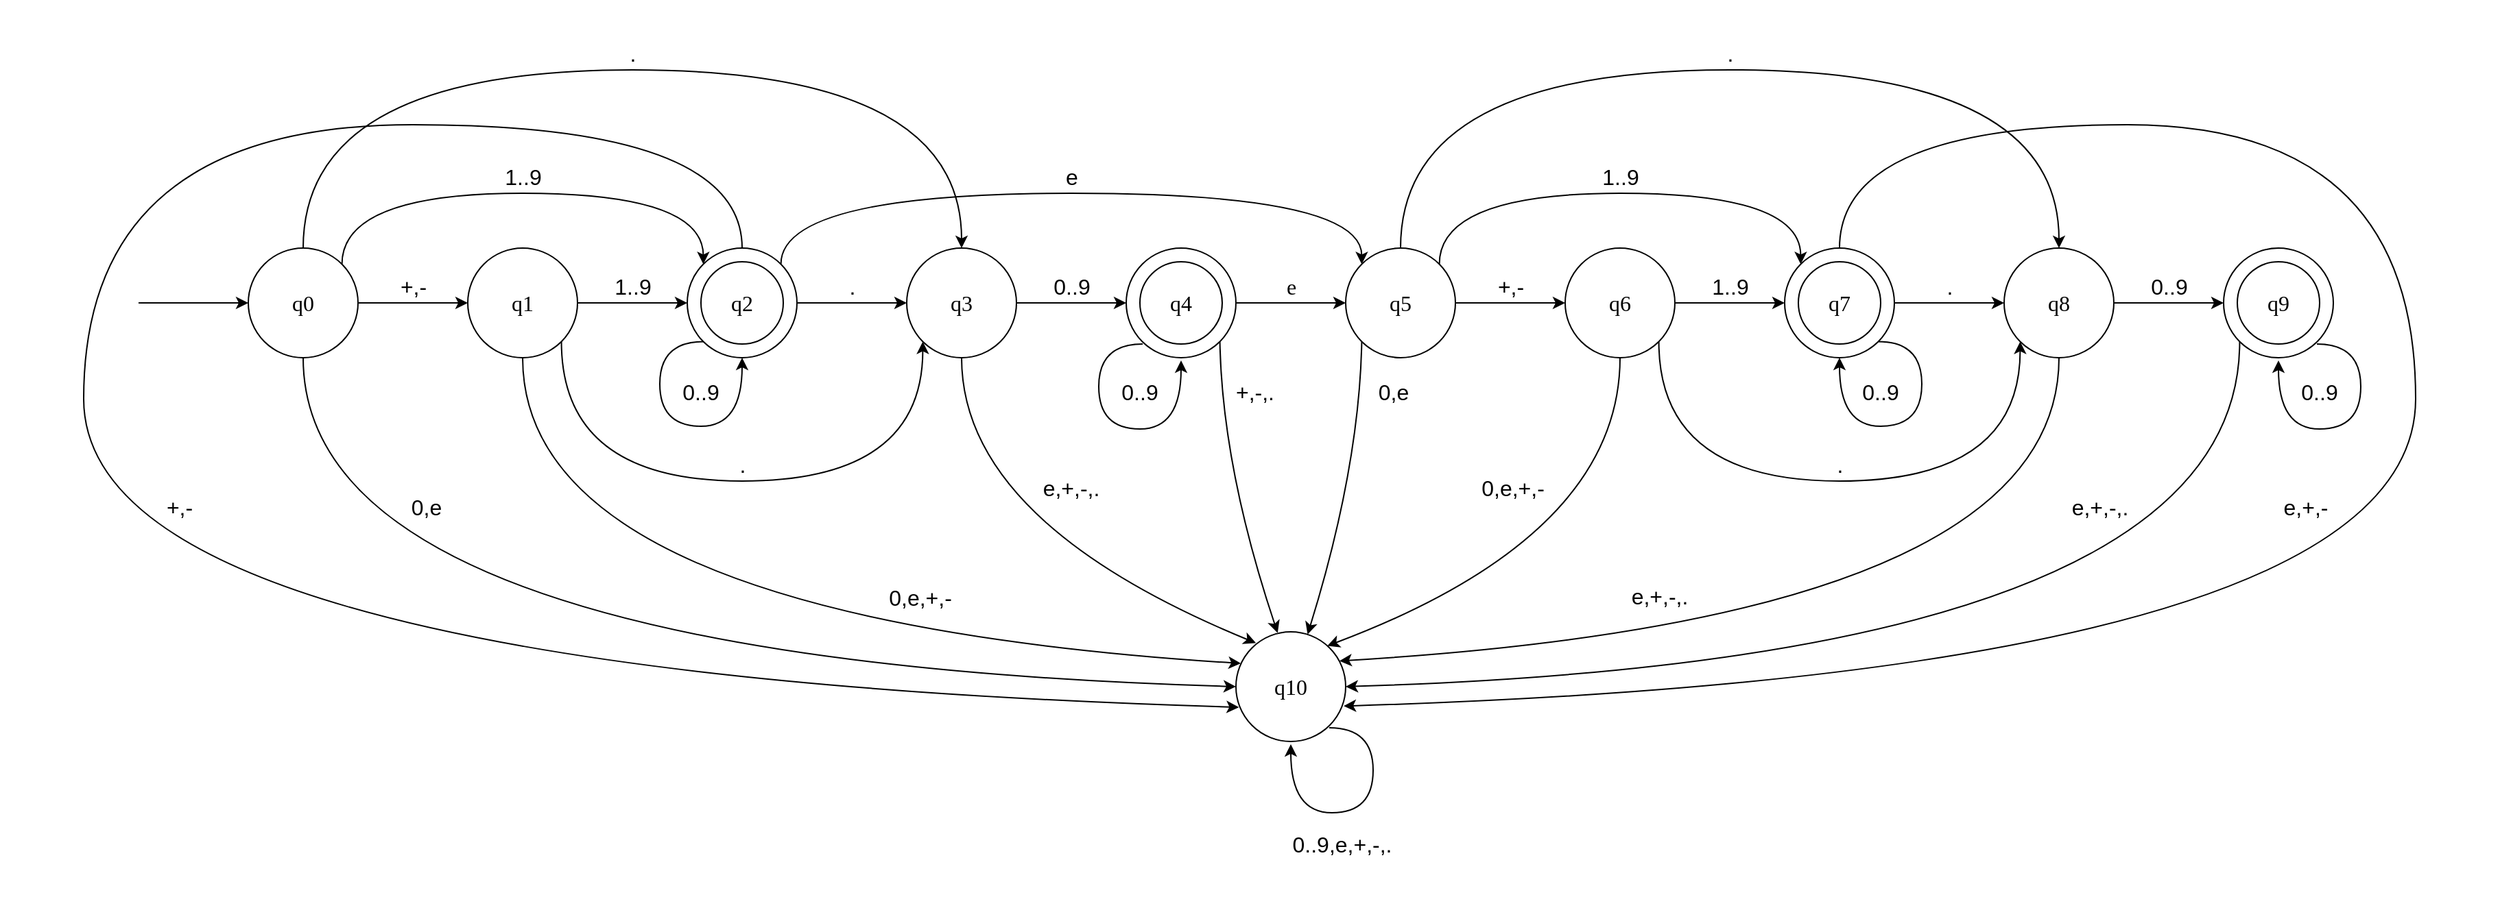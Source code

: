 <mxfile version="22.1.7" type="device">
  <diagram name="Page-1" id="jQI2MYiASjS-IjYtUZ7q">
    <mxGraphModel dx="3385" dy="1116" grid="1" gridSize="10" guides="1" tooltips="1" connect="1" arrows="1" fold="1" page="1" pageScale="1" pageWidth="1169" pageHeight="1654" math="0" shadow="0">
      <root>
        <mxCell id="0" />
        <mxCell id="1" parent="0" />
        <mxCell id="g78Ildckkz_o34DPdJ10-10" value="+,-" style="edgeStyle=orthogonalEdgeStyle;rounded=0;orthogonalLoop=1;jettySize=auto;html=1;exitX=1;exitY=0.5;exitDx=0;exitDy=0;entryX=0;entryY=0.5;entryDx=0;entryDy=0;fontSize=16;labelPosition=center;verticalLabelPosition=top;align=center;verticalAlign=bottom;" parent="1" source="VPKis5m0lJXNzGzPn87w-1" target="g78Ildckkz_o34DPdJ10-1" edge="1">
          <mxGeometry relative="1" as="geometry" />
        </mxCell>
        <mxCell id="g78Ildckkz_o34DPdJ10-167" value="1..9" style="edgeStyle=orthogonalEdgeStyle;orthogonalLoop=1;jettySize=auto;html=1;exitX=1;exitY=0;exitDx=0;exitDy=0;entryX=0;entryY=0;entryDx=0;entryDy=0;fontSize=16;labelPosition=center;verticalLabelPosition=top;align=center;verticalAlign=bottom;curved=1;" parent="1" source="VPKis5m0lJXNzGzPn87w-1" target="g78Ildckkz_o34DPdJ10-2" edge="1">
          <mxGeometry relative="1" as="geometry">
            <Array as="points">
              <mxPoint x="188" y="360" />
              <mxPoint x="452" y="360" />
            </Array>
          </mxGeometry>
        </mxCell>
        <mxCell id="qLQD58aYFqTrPK2d6mqf-1" value="." style="edgeStyle=orthogonalEdgeStyle;orthogonalLoop=1;jettySize=auto;html=1;exitX=0.5;exitY=0;exitDx=0;exitDy=0;entryX=0.5;entryY=0;entryDx=0;entryDy=0;fontSize=16;labelPosition=center;verticalLabelPosition=top;align=center;verticalAlign=bottom;curved=1;" parent="1" source="VPKis5m0lJXNzGzPn87w-1" target="g78Ildckkz_o34DPdJ10-21" edge="1">
          <mxGeometry relative="1" as="geometry">
            <Array as="points">
              <mxPoint x="160" y="270" />
              <mxPoint x="640" y="270" />
            </Array>
          </mxGeometry>
        </mxCell>
        <mxCell id="VPKis5m0lJXNzGzPn87w-1" value="q0" style="ellipse;whiteSpace=wrap;html=1;fontFamily=Lucida Console;fontSize=16;fillColor=none;" parent="1" vertex="1">
          <mxGeometry x="120" y="400" width="80" height="80" as="geometry" />
        </mxCell>
        <mxCell id="g78Ildckkz_o34DPdJ10-11" value="1..9" style="edgeStyle=orthogonalEdgeStyle;rounded=0;orthogonalLoop=1;jettySize=auto;html=1;exitX=1;exitY=0.5;exitDx=0;exitDy=0;entryX=0;entryY=0.5;entryDx=0;entryDy=0;fontSize=16;labelPosition=center;verticalLabelPosition=top;align=center;verticalAlign=bottom;" parent="1" source="g78Ildckkz_o34DPdJ10-1" target="g78Ildckkz_o34DPdJ10-2" edge="1">
          <mxGeometry relative="1" as="geometry" />
        </mxCell>
        <mxCell id="g78Ildckkz_o34DPdJ10-135" value="." style="edgeStyle=orthogonalEdgeStyle;orthogonalLoop=1;jettySize=auto;html=1;exitX=1;exitY=1;exitDx=0;exitDy=0;entryX=0;entryY=1;entryDx=0;entryDy=0;fontSize=16;labelPosition=center;verticalLabelPosition=top;align=center;verticalAlign=bottom;curved=1;" parent="1" source="g78Ildckkz_o34DPdJ10-1" target="g78Ildckkz_o34DPdJ10-21" edge="1">
          <mxGeometry relative="1" as="geometry">
            <Array as="points">
              <mxPoint x="348" y="570" />
              <mxPoint x="612" y="570" />
            </Array>
          </mxGeometry>
        </mxCell>
        <mxCell id="g78Ildckkz_o34DPdJ10-1" value="q1" style="ellipse;whiteSpace=wrap;html=1;fontFamily=Lucida Console;fontSize=16;fillColor=none;" parent="1" vertex="1">
          <mxGeometry x="280" y="400" width="80" height="80" as="geometry" />
        </mxCell>
        <mxCell id="g78Ildckkz_o34DPdJ10-143" value="" style="edgeStyle=orthogonalEdgeStyle;orthogonalLoop=1;jettySize=auto;html=1;exitX=0;exitY=1;exitDx=0;exitDy=0;curved=1;entryX=0.5;entryY=1;entryDx=0;entryDy=0;fontSize=16;labelPosition=right;verticalLabelPosition=middle;align=left;verticalAlign=middle;" parent="1" source="g78Ildckkz_o34DPdJ10-2" target="g78Ildckkz_o34DPdJ10-2" edge="1">
          <mxGeometry relative="1" as="geometry">
            <mxPoint x="420" y="540" as="targetPoint" />
            <Array as="points">
              <mxPoint x="420" y="468" />
              <mxPoint x="420" y="530" />
              <mxPoint x="480" y="530" />
            </Array>
          </mxGeometry>
        </mxCell>
        <mxCell id="g78Ildckkz_o34DPdJ10-168" value="e" style="edgeStyle=orthogonalEdgeStyle;orthogonalLoop=1;jettySize=auto;html=1;exitX=1;exitY=0;exitDx=0;exitDy=0;entryX=0;entryY=0;entryDx=0;entryDy=0;curved=1;fontSize=16;labelPosition=center;verticalLabelPosition=top;align=center;verticalAlign=bottom;" parent="1" source="g78Ildckkz_o34DPdJ10-2" target="g78Ildckkz_o34DPdJ10-114" edge="1">
          <mxGeometry relative="1" as="geometry">
            <Array as="points">
              <mxPoint x="508" y="360" />
              <mxPoint x="932" y="360" />
            </Array>
          </mxGeometry>
        </mxCell>
        <mxCell id="g78Ildckkz_o34DPdJ10-2" value="q2" style="ellipse;whiteSpace=wrap;html=1;fontFamily=Lucida Console;fontSize=16;fillColor=none;" parent="1" vertex="1">
          <mxGeometry x="440" y="400" width="80" height="80" as="geometry" />
        </mxCell>
        <mxCell id="g78Ildckkz_o34DPdJ10-6" value="" style="endArrow=classic;html=1;rounded=0;entryX=0;entryY=0.5;entryDx=0;entryDy=0;fontFamily=Lucida Console;fontSize=16;" parent="1" target="VPKis5m0lJXNzGzPn87w-1" edge="1">
          <mxGeometry width="50" height="50" relative="1" as="geometry">
            <mxPoint x="40" y="440" as="sourcePoint" />
            <mxPoint x="780" y="540" as="targetPoint" />
          </mxGeometry>
        </mxCell>
        <mxCell id="g78Ildckkz_o34DPdJ10-13" value="" style="ellipse;whiteSpace=wrap;html=1;fillColor=none;" parent="1" vertex="1">
          <mxGeometry x="450" y="410" width="60" height="60" as="geometry" />
        </mxCell>
        <mxCell id="g78Ildckkz_o34DPdJ10-22" value="." style="edgeStyle=orthogonalEdgeStyle;rounded=0;orthogonalLoop=1;jettySize=auto;html=1;exitX=1;exitY=0.5;exitDx=0;exitDy=0;entryX=0;entryY=0.5;entryDx=0;entryDy=0;fontSize=16;labelPosition=center;verticalLabelPosition=top;align=center;verticalAlign=bottom;" parent="1" source="g78Ildckkz_o34DPdJ10-2" target="g78Ildckkz_o34DPdJ10-21" edge="1">
          <mxGeometry relative="1" as="geometry">
            <mxPoint x="680" y="440" as="sourcePoint" />
          </mxGeometry>
        </mxCell>
        <mxCell id="g78Ildckkz_o34DPdJ10-25" value="0..9" style="edgeStyle=orthogonalEdgeStyle;rounded=0;orthogonalLoop=1;jettySize=auto;html=1;exitX=1;exitY=0.5;exitDx=0;exitDy=0;entryX=0;entryY=0.5;entryDx=0;entryDy=0;fontSize=16;labelPosition=center;verticalLabelPosition=top;align=center;verticalAlign=bottom;" parent="1" source="g78Ildckkz_o34DPdJ10-21" target="g78Ildckkz_o34DPdJ10-23" edge="1">
          <mxGeometry relative="1" as="geometry" />
        </mxCell>
        <mxCell id="g78Ildckkz_o34DPdJ10-21" value="q3" style="ellipse;whiteSpace=wrap;html=1;fontFamily=Lucida Console;fontSize=16;fillColor=none;" parent="1" vertex="1">
          <mxGeometry x="600" y="400" width="80" height="80" as="geometry" />
        </mxCell>
        <mxCell id="g78Ildckkz_o34DPdJ10-23" value="q4" style="ellipse;whiteSpace=wrap;html=1;fontFamily=Lucida Console;fontSize=16;fillColor=none;" parent="1" vertex="1">
          <mxGeometry x="760" y="400" width="80" height="80" as="geometry" />
        </mxCell>
        <mxCell id="g78Ildckkz_o34DPdJ10-24" value="" style="ellipse;whiteSpace=wrap;html=1;fillColor=none;" parent="1" vertex="1">
          <mxGeometry x="770" y="410" width="60" height="60" as="geometry" />
        </mxCell>
        <mxCell id="g78Ildckkz_o34DPdJ10-112" value="+,-" style="edgeStyle=orthogonalEdgeStyle;rounded=0;orthogonalLoop=1;jettySize=auto;html=1;exitX=1;exitY=0.5;exitDx=0;exitDy=0;entryX=0;entryY=0.5;entryDx=0;entryDy=0;fontSize=16;labelPosition=center;verticalLabelPosition=top;align=center;verticalAlign=bottom;" parent="1" source="g78Ildckkz_o34DPdJ10-114" target="g78Ildckkz_o34DPdJ10-117" edge="1">
          <mxGeometry relative="1" as="geometry" />
        </mxCell>
        <mxCell id="g78Ildckkz_o34DPdJ10-166" value="1..9" style="edgeStyle=orthogonalEdgeStyle;orthogonalLoop=1;jettySize=auto;html=1;exitX=1;exitY=0;exitDx=0;exitDy=0;entryX=0;entryY=0;entryDx=0;entryDy=0;fontSize=16;labelPosition=center;verticalLabelPosition=top;align=center;verticalAlign=bottom;curved=1;" parent="1" source="g78Ildckkz_o34DPdJ10-114" target="g78Ildckkz_o34DPdJ10-118" edge="1">
          <mxGeometry relative="1" as="geometry">
            <Array as="points">
              <mxPoint x="988" y="360" />
              <mxPoint x="1252" y="360" />
            </Array>
          </mxGeometry>
        </mxCell>
        <mxCell id="qLQD58aYFqTrPK2d6mqf-2" value="." style="edgeStyle=orthogonalEdgeStyle;orthogonalLoop=1;jettySize=auto;html=1;exitX=0.5;exitY=0;exitDx=0;exitDy=0;entryX=0.5;entryY=0;entryDx=0;entryDy=0;fontSize=16;labelPosition=center;verticalLabelPosition=top;align=center;verticalAlign=bottom;curved=1;" parent="1" source="g78Ildckkz_o34DPdJ10-114" target="g78Ildckkz_o34DPdJ10-125" edge="1">
          <mxGeometry relative="1" as="geometry">
            <Array as="points">
              <mxPoint x="960" y="270" />
              <mxPoint x="1440" y="270" />
            </Array>
          </mxGeometry>
        </mxCell>
        <mxCell id="g78Ildckkz_o34DPdJ10-114" value="q5" style="ellipse;whiteSpace=wrap;html=1;fontFamily=Lucida Console;fontSize=16;fillColor=none;" parent="1" vertex="1">
          <mxGeometry x="920" y="400" width="80" height="80" as="geometry" />
        </mxCell>
        <mxCell id="g78Ildckkz_o34DPdJ10-115" value="1..9" style="edgeStyle=orthogonalEdgeStyle;rounded=0;orthogonalLoop=1;jettySize=auto;html=1;exitX=1;exitY=0.5;exitDx=0;exitDy=0;entryX=0;entryY=0.5;entryDx=0;entryDy=0;fontSize=16;labelPosition=center;verticalLabelPosition=top;align=center;verticalAlign=bottom;" parent="1" source="g78Ildckkz_o34DPdJ10-117" target="g78Ildckkz_o34DPdJ10-118" edge="1">
          <mxGeometry relative="1" as="geometry" />
        </mxCell>
        <mxCell id="g78Ildckkz_o34DPdJ10-136" value="." style="edgeStyle=orthogonalEdgeStyle;orthogonalLoop=1;jettySize=auto;html=1;exitX=1;exitY=1;exitDx=0;exitDy=0;entryX=0;entryY=1;entryDx=0;entryDy=0;fontSize=16;labelPosition=center;verticalLabelPosition=top;align=center;verticalAlign=bottom;curved=1;" parent="1" source="g78Ildckkz_o34DPdJ10-117" target="g78Ildckkz_o34DPdJ10-125" edge="1">
          <mxGeometry relative="1" as="geometry">
            <Array as="points">
              <mxPoint x="1148" y="570" />
              <mxPoint x="1412" y="570" />
            </Array>
          </mxGeometry>
        </mxCell>
        <mxCell id="g78Ildckkz_o34DPdJ10-117" value="q6" style="ellipse;whiteSpace=wrap;html=1;fontFamily=Lucida Console;fontSize=16;fillColor=none;" parent="1" vertex="1">
          <mxGeometry x="1080" y="400" width="80" height="80" as="geometry" />
        </mxCell>
        <mxCell id="g78Ildckkz_o34DPdJ10-147" value="" style="edgeStyle=orthogonalEdgeStyle;orthogonalLoop=1;jettySize=auto;html=1;exitX=1;exitY=1;exitDx=0;exitDy=0;curved=1;entryX=0.5;entryY=1;entryDx=0;entryDy=0;fontSize=16;labelPosition=left;verticalLabelPosition=middle;align=right;verticalAlign=middle;" parent="1" source="g78Ildckkz_o34DPdJ10-118" target="g78Ildckkz_o34DPdJ10-118" edge="1">
          <mxGeometry relative="1" as="geometry">
            <mxPoint x="1280" y="540" as="targetPoint" />
            <Array as="points">
              <mxPoint x="1340" y="468" />
              <mxPoint x="1340" y="530" />
              <mxPoint x="1280" y="530" />
            </Array>
          </mxGeometry>
        </mxCell>
        <mxCell id="g78Ildckkz_o34DPdJ10-118" value="q7" style="ellipse;whiteSpace=wrap;html=1;fontFamily=Lucida Console;fontSize=16;fillColor=none;" parent="1" vertex="1">
          <mxGeometry x="1240" y="400" width="80" height="80" as="geometry" />
        </mxCell>
        <mxCell id="g78Ildckkz_o34DPdJ10-119" value="e" style="endArrow=classic;html=1;rounded=0;entryX=0;entryY=0.5;entryDx=0;entryDy=0;fontFamily=Lucida Console;fontSize=16;labelPosition=center;verticalLabelPosition=top;align=center;verticalAlign=bottom;" parent="1" target="g78Ildckkz_o34DPdJ10-114" edge="1">
          <mxGeometry width="50" height="50" relative="1" as="geometry">
            <mxPoint x="840" y="440" as="sourcePoint" />
            <mxPoint x="1580" y="540" as="targetPoint" />
          </mxGeometry>
        </mxCell>
        <mxCell id="g78Ildckkz_o34DPdJ10-120" value="" style="ellipse;whiteSpace=wrap;html=1;fillColor=none;" parent="1" vertex="1">
          <mxGeometry x="1250" y="410" width="60" height="60" as="geometry" />
        </mxCell>
        <mxCell id="g78Ildckkz_o34DPdJ10-121" value="." style="edgeStyle=orthogonalEdgeStyle;rounded=0;orthogonalLoop=1;jettySize=auto;html=1;exitX=1;exitY=0.5;exitDx=0;exitDy=0;entryX=0;entryY=0.5;entryDx=0;entryDy=0;fontSize=16;labelPosition=center;verticalLabelPosition=top;align=center;verticalAlign=bottom;" parent="1" source="g78Ildckkz_o34DPdJ10-118" target="g78Ildckkz_o34DPdJ10-125" edge="1">
          <mxGeometry relative="1" as="geometry">
            <mxPoint x="1480" y="440" as="sourcePoint" />
          </mxGeometry>
        </mxCell>
        <mxCell id="g78Ildckkz_o34DPdJ10-124" value="0..9" style="edgeStyle=orthogonalEdgeStyle;rounded=0;orthogonalLoop=1;jettySize=auto;html=1;exitX=1;exitY=0.5;exitDx=0;exitDy=0;entryX=0;entryY=0.5;entryDx=0;entryDy=0;fontSize=16;labelPosition=center;verticalLabelPosition=top;align=center;verticalAlign=bottom;" parent="1" source="g78Ildckkz_o34DPdJ10-125" target="g78Ildckkz_o34DPdJ10-126" edge="1">
          <mxGeometry relative="1" as="geometry" />
        </mxCell>
        <mxCell id="g78Ildckkz_o34DPdJ10-125" value="q8" style="ellipse;whiteSpace=wrap;html=1;fontFamily=Lucida Console;fontSize=16;fillColor=none;" parent="1" vertex="1">
          <mxGeometry x="1400" y="400" width="80" height="80" as="geometry" />
        </mxCell>
        <mxCell id="g78Ildckkz_o34DPdJ10-126" value="q9" style="ellipse;whiteSpace=wrap;html=1;fontFamily=Lucida Console;fontSize=16;fillColor=none;" parent="1" vertex="1">
          <mxGeometry x="1560" y="400" width="80" height="80" as="geometry" />
        </mxCell>
        <mxCell id="g78Ildckkz_o34DPdJ10-127" value="" style="ellipse;whiteSpace=wrap;html=1;fillColor=none;" parent="1" vertex="1">
          <mxGeometry x="1570" y="410" width="60" height="60" as="geometry" />
        </mxCell>
        <mxCell id="g78Ildckkz_o34DPdJ10-132" value="q10" style="ellipse;whiteSpace=wrap;html=1;fontFamily=Lucida Console;fontSize=16;fillColor=none;" parent="1" vertex="1">
          <mxGeometry x="840" y="680" width="80" height="80" as="geometry" />
        </mxCell>
        <mxCell id="g78Ildckkz_o34DPdJ10-144" value="" style="edgeStyle=orthogonalEdgeStyle;orthogonalLoop=1;jettySize=auto;html=1;exitX=0;exitY=1;exitDx=0;exitDy=0;curved=1;entryX=0.5;entryY=1;entryDx=0;entryDy=0;fontSize=16;labelPosition=right;verticalLabelPosition=middle;align=left;verticalAlign=middle;" parent="1" edge="1">
          <mxGeometry relative="1" as="geometry">
            <mxPoint x="800" y="482" as="targetPoint" />
            <mxPoint x="772" y="470" as="sourcePoint" />
            <Array as="points">
              <mxPoint x="740" y="470" />
              <mxPoint x="740" y="532" />
              <mxPoint x="800" y="532" />
            </Array>
          </mxGeometry>
        </mxCell>
        <mxCell id="g78Ildckkz_o34DPdJ10-148" value="" style="edgeStyle=orthogonalEdgeStyle;orthogonalLoop=1;jettySize=auto;html=1;exitX=1;exitY=1;exitDx=0;exitDy=0;curved=1;entryX=0.5;entryY=1;entryDx=0;entryDy=0;fontSize=16;labelPosition=left;verticalLabelPosition=middle;align=right;verticalAlign=middle;" parent="1" edge="1">
          <mxGeometry x="0.003" relative="1" as="geometry">
            <mxPoint x="1600" y="482" as="targetPoint" />
            <mxPoint x="1628" y="470" as="sourcePoint" />
            <Array as="points">
              <mxPoint x="1660" y="470" />
              <mxPoint x="1660" y="532" />
              <mxPoint x="1600" y="532" />
            </Array>
            <mxPoint as="offset" />
          </mxGeometry>
        </mxCell>
        <mxCell id="g78Ildckkz_o34DPdJ10-149" value="" style="endArrow=classic;html=1;entryX=0;entryY=0.5;entryDx=0;entryDy=0;exitX=0.5;exitY=1;exitDx=0;exitDy=0;curved=1;fontSize=16;labelPosition=right;verticalLabelPosition=top;align=left;verticalAlign=bottom;" parent="1" source="VPKis5m0lJXNzGzPn87w-1" target="g78Ildckkz_o34DPdJ10-132" edge="1">
          <mxGeometry width="50" height="50" relative="1" as="geometry">
            <mxPoint x="820" y="640" as="sourcePoint" />
            <mxPoint x="870" y="590" as="targetPoint" />
            <Array as="points">
              <mxPoint x="160" y="700" />
            </Array>
          </mxGeometry>
        </mxCell>
        <mxCell id="g78Ildckkz_o34DPdJ10-150" value="" style="endArrow=classic;html=1;exitX=0.5;exitY=1;exitDx=0;exitDy=0;entryX=0.045;entryY=0.288;entryDx=0;entryDy=0;curved=1;fontSize=16;labelPosition=right;verticalLabelPosition=top;align=left;verticalAlign=bottom;entryPerimeter=0;" parent="1" source="g78Ildckkz_o34DPdJ10-1" target="g78Ildckkz_o34DPdJ10-132" edge="1">
          <mxGeometry x="-0.0" width="50" height="50" relative="1" as="geometry">
            <mxPoint x="970" y="650" as="sourcePoint" />
            <mxPoint x="790" y="760" as="targetPoint" />
            <Array as="points">
              <mxPoint x="320" y="670" />
            </Array>
            <mxPoint as="offset" />
          </mxGeometry>
        </mxCell>
        <mxCell id="g78Ildckkz_o34DPdJ10-151" value="" style="endArrow=classic;html=1;exitX=1;exitY=1;exitDx=0;exitDy=0;entryX=0.38;entryY=0.01;entryDx=0;entryDy=0;curved=1;entryPerimeter=0;" parent="1" source="g78Ildckkz_o34DPdJ10-23" target="g78Ildckkz_o34DPdJ10-132" edge="1">
          <mxGeometry width="50" height="50" relative="1" as="geometry">
            <mxPoint x="930" y="640" as="sourcePoint" />
            <mxPoint x="980" y="590" as="targetPoint" />
            <Array as="points">
              <mxPoint x="830" y="560" />
            </Array>
          </mxGeometry>
        </mxCell>
        <mxCell id="g78Ildckkz_o34DPdJ10-154" value="" style="endArrow=classic;html=1;exitX=0.5;exitY=1;exitDx=0;exitDy=0;entryX=0.182;entryY=0.102;entryDx=0;entryDy=0;curved=1;entryPerimeter=0;" parent="1" source="g78Ildckkz_o34DPdJ10-21" target="g78Ildckkz_o34DPdJ10-132" edge="1">
          <mxGeometry width="50" height="50" relative="1" as="geometry">
            <mxPoint x="930" y="640" as="sourcePoint" />
            <mxPoint x="980" y="590" as="targetPoint" />
            <Array as="points">
              <mxPoint x="640" y="600" />
            </Array>
          </mxGeometry>
        </mxCell>
        <mxCell id="g78Ildckkz_o34DPdJ10-157" value="" style="endArrow=classic;html=1;entryX=0.653;entryY=0.023;entryDx=0;entryDy=0;exitX=0;exitY=1;exitDx=0;exitDy=0;curved=1;entryPerimeter=0;" parent="1" source="g78Ildckkz_o34DPdJ10-114" target="g78Ildckkz_o34DPdJ10-132" edge="1">
          <mxGeometry width="50" height="50" relative="1" as="geometry">
            <mxPoint x="930" y="640" as="sourcePoint" />
            <mxPoint x="980" y="590" as="targetPoint" />
            <Array as="points">
              <mxPoint x="930" y="560" />
            </Array>
          </mxGeometry>
        </mxCell>
        <mxCell id="g78Ildckkz_o34DPdJ10-158" value="" style="endArrow=classic;html=1;exitX=0.5;exitY=1;exitDx=0;exitDy=0;curved=1;entryX=0.833;entryY=0.128;entryDx=0;entryDy=0;entryPerimeter=0;" parent="1" source="g78Ildckkz_o34DPdJ10-117" target="g78Ildckkz_o34DPdJ10-132" edge="1">
          <mxGeometry width="50" height="50" relative="1" as="geometry">
            <mxPoint x="930" y="640" as="sourcePoint" />
            <mxPoint x="900" y="690" as="targetPoint" />
            <Array as="points">
              <mxPoint x="1120" y="610" />
            </Array>
          </mxGeometry>
        </mxCell>
        <mxCell id="g78Ildckkz_o34DPdJ10-159" value="" style="endArrow=classic;html=1;exitX=0.5;exitY=1;exitDx=0;exitDy=0;entryX=0.943;entryY=0.265;entryDx=0;entryDy=0;curved=1;entryPerimeter=0;" parent="1" source="g78Ildckkz_o34DPdJ10-125" target="g78Ildckkz_o34DPdJ10-132" edge="1">
          <mxGeometry width="50" height="50" relative="1" as="geometry">
            <mxPoint x="930" y="640" as="sourcePoint" />
            <mxPoint x="980" y="590" as="targetPoint" />
            <Array as="points">
              <mxPoint x="1440" y="670" />
            </Array>
          </mxGeometry>
        </mxCell>
        <mxCell id="g78Ildckkz_o34DPdJ10-160" value="" style="endArrow=classic;html=1;exitX=0;exitY=1;exitDx=0;exitDy=0;entryX=1;entryY=0.5;entryDx=0;entryDy=0;curved=1;" parent="1" source="g78Ildckkz_o34DPdJ10-126" target="g78Ildckkz_o34DPdJ10-132" edge="1">
          <mxGeometry width="50" height="50" relative="1" as="geometry">
            <mxPoint x="930" y="640" as="sourcePoint" />
            <mxPoint x="980" y="880" as="targetPoint" />
            <Array as="points">
              <mxPoint x="1572" y="700" />
            </Array>
          </mxGeometry>
        </mxCell>
        <mxCell id="g78Ildckkz_o34DPdJ10-161" value="&lt;font style=&quot;font-size: 16px;&quot;&gt;+,-&lt;/font&gt;" style="text;html=1;strokeColor=none;fillColor=none;align=center;verticalAlign=middle;whiteSpace=wrap;rounded=0;" parent="1" vertex="1">
          <mxGeometry x="40" y="574" width="60" height="30" as="geometry" />
        </mxCell>
        <mxCell id="g78Ildckkz_o34DPdJ10-162" value="&lt;span style=&quot;font-size: 16px;&quot;&gt;0,e&lt;br&gt;&lt;/span&gt;" style="text;html=1;strokeColor=none;fillColor=none;align=center;verticalAlign=middle;whiteSpace=wrap;rounded=0;" parent="1" vertex="1">
          <mxGeometry x="220" y="574" width="60" height="30" as="geometry" />
        </mxCell>
        <mxCell id="g78Ildckkz_o34DPdJ10-164" value="&lt;span style=&quot;font-size: 16px;&quot;&gt;0,e,+,-&lt;/span&gt;" style="text;html=1;strokeColor=none;fillColor=none;align=center;verticalAlign=middle;whiteSpace=wrap;rounded=0;" parent="1" vertex="1">
          <mxGeometry x="580" y="640" width="60" height="30" as="geometry" />
        </mxCell>
        <mxCell id="g78Ildckkz_o34DPdJ10-170" value="&lt;span style=&quot;font-size: 16px;&quot;&gt;0..9&lt;/span&gt;" style="text;html=1;strokeColor=none;fillColor=none;align=center;verticalAlign=middle;whiteSpace=wrap;rounded=0;" parent="1" vertex="1">
          <mxGeometry x="1600" y="490" width="60" height="30" as="geometry" />
        </mxCell>
        <mxCell id="g78Ildckkz_o34DPdJ10-171" value="&lt;span style=&quot;font-size: 16px;&quot;&gt;0..9&lt;/span&gt;" style="text;html=1;strokeColor=none;fillColor=none;align=center;verticalAlign=middle;whiteSpace=wrap;rounded=0;" parent="1" vertex="1">
          <mxGeometry x="1280" y="490" width="60" height="30" as="geometry" />
        </mxCell>
        <mxCell id="g78Ildckkz_o34DPdJ10-172" value="&lt;span style=&quot;font-size: 16px;&quot;&gt;0..9&lt;/span&gt;" style="text;html=1;strokeColor=none;fillColor=none;align=center;verticalAlign=middle;whiteSpace=wrap;rounded=0;" parent="1" vertex="1">
          <mxGeometry x="740" y="490" width="60" height="30" as="geometry" />
        </mxCell>
        <mxCell id="g78Ildckkz_o34DPdJ10-173" value="&lt;span style=&quot;font-size: 16px;&quot;&gt;0..9&lt;/span&gt;" style="text;html=1;strokeColor=none;fillColor=none;align=center;verticalAlign=middle;whiteSpace=wrap;rounded=0;" parent="1" vertex="1">
          <mxGeometry x="420" y="490" width="60" height="30" as="geometry" />
        </mxCell>
        <mxCell id="g78Ildckkz_o34DPdJ10-174" value="&lt;span style=&quot;font-size: 16px;&quot;&gt;e,+,-,.&lt;/span&gt;" style="text;html=1;strokeColor=none;fillColor=none;align=center;verticalAlign=middle;whiteSpace=wrap;rounded=0;" parent="1" vertex="1">
          <mxGeometry x="690" y="560" width="60" height="30" as="geometry" />
        </mxCell>
        <mxCell id="g78Ildckkz_o34DPdJ10-175" value="&lt;font style=&quot;font-size: 16px;&quot;&gt;e,+,-&lt;/font&gt;" style="text;html=1;strokeColor=none;fillColor=none;align=center;verticalAlign=middle;whiteSpace=wrap;rounded=0;" parent="1" vertex="1">
          <mxGeometry x="1590" y="574" width="60" height="30" as="geometry" />
        </mxCell>
        <mxCell id="g78Ildckkz_o34DPdJ10-176" value="&lt;span style=&quot;font-size: 16px;&quot;&gt;e,+,-,.&lt;/span&gt;" style="text;html=1;strokeColor=none;fillColor=none;align=center;verticalAlign=middle;whiteSpace=wrap;rounded=0;" parent="1" vertex="1">
          <mxGeometry x="1440" y="574" width="60" height="30" as="geometry" />
        </mxCell>
        <mxCell id="g78Ildckkz_o34DPdJ10-177" value="&lt;span style=&quot;font-size: 16px;&quot;&gt;e,+,-,.&lt;/span&gt;" style="text;html=1;strokeColor=none;fillColor=none;align=center;verticalAlign=middle;whiteSpace=wrap;rounded=0;" parent="1" vertex="1">
          <mxGeometry x="1119" y="639" width="60" height="30" as="geometry" />
        </mxCell>
        <mxCell id="g78Ildckkz_o34DPdJ10-178" value="&lt;span style=&quot;font-size: 16px;&quot;&gt;0,e,+,-&lt;/span&gt;" style="text;html=1;strokeColor=none;fillColor=none;align=center;verticalAlign=middle;whiteSpace=wrap;rounded=0;" parent="1" vertex="1">
          <mxGeometry x="1012" y="560" width="60" height="30" as="geometry" />
        </mxCell>
        <mxCell id="g78Ildckkz_o34DPdJ10-179" value="&lt;span style=&quot;font-size: 16px;&quot;&gt;+,-,.&lt;/span&gt;" style="text;html=1;strokeColor=none;fillColor=none;align=center;verticalAlign=middle;whiteSpace=wrap;rounded=0;" parent="1" vertex="1">
          <mxGeometry x="824" y="490" width="60" height="30" as="geometry" />
        </mxCell>
        <mxCell id="g78Ildckkz_o34DPdJ10-180" value="&lt;span style=&quot;font-size: 16px;&quot;&gt;0,e&lt;/span&gt;" style="text;html=1;strokeColor=none;fillColor=none;align=center;verticalAlign=middle;whiteSpace=wrap;rounded=0;" parent="1" vertex="1">
          <mxGeometry x="925" y="490" width="60" height="30" as="geometry" />
        </mxCell>
        <mxCell id="vXCBeE7GJZ4MAMiTyPOw-1" value="" style="endArrow=classic;html=1;exitX=0.5;exitY=0;exitDx=0;exitDy=0;entryX=0.027;entryY=0.688;entryDx=0;entryDy=0;entryPerimeter=0;curved=1;" edge="1" parent="1" source="g78Ildckkz_o34DPdJ10-2" target="g78Ildckkz_o34DPdJ10-132">
          <mxGeometry width="50" height="50" relative="1" as="geometry">
            <mxPoint x="780" y="680" as="sourcePoint" />
            <mxPoint x="830" y="630" as="targetPoint" />
            <Array as="points">
              <mxPoint x="480" y="310" />
              <mxPoint y="310" />
              <mxPoint y="710" />
            </Array>
          </mxGeometry>
        </mxCell>
        <mxCell id="vXCBeE7GJZ4MAMiTyPOw-2" value="" style="endArrow=classic;html=1;exitX=0.5;exitY=0;exitDx=0;exitDy=0;entryX=0.982;entryY=0.677;entryDx=0;entryDy=0;entryPerimeter=0;curved=1;" edge="1" parent="1" source="g78Ildckkz_o34DPdJ10-118" target="g78Ildckkz_o34DPdJ10-132">
          <mxGeometry width="50" height="50" relative="1" as="geometry">
            <mxPoint x="780" y="680" as="sourcePoint" />
            <mxPoint x="940" y="750" as="targetPoint" />
            <Array as="points">
              <mxPoint x="1280" y="310" />
              <mxPoint x="1700" y="310" />
              <mxPoint x="1700" y="710" />
            </Array>
          </mxGeometry>
        </mxCell>
        <mxCell id="vXCBeE7GJZ4MAMiTyPOw-3" value="" style="edgeStyle=orthogonalEdgeStyle;orthogonalLoop=1;jettySize=auto;html=1;exitX=1;exitY=1;exitDx=0;exitDy=0;curved=1;entryX=0.5;entryY=1;entryDx=0;entryDy=0;fontSize=16;labelPosition=left;verticalLabelPosition=middle;align=right;verticalAlign=middle;" edge="1" parent="1">
          <mxGeometry relative="1" as="geometry">
            <mxPoint x="880" y="762" as="targetPoint" />
            <Array as="points">
              <mxPoint x="940" y="750" />
              <mxPoint x="940" y="812" />
              <mxPoint x="880" y="812" />
            </Array>
            <mxPoint x="908" y="750" as="sourcePoint" />
          </mxGeometry>
        </mxCell>
        <mxCell id="vXCBeE7GJZ4MAMiTyPOw-4" value="&lt;span style=&quot;font-size: 16px;&quot;&gt;0..9,e,+,-,.&lt;/span&gt;" style="text;html=1;strokeColor=none;fillColor=none;align=center;verticalAlign=middle;whiteSpace=wrap;rounded=0;" vertex="1" parent="1">
          <mxGeometry x="870" y="820" width="95" height="30" as="geometry" />
        </mxCell>
        <mxCell id="vXCBeE7GJZ4MAMiTyPOw-5" value="" style="rounded=0;whiteSpace=wrap;html=1;fillColor=none;strokeColor=#ffffff;" vertex="1" parent="1">
          <mxGeometry x="-60" y="220" width="1820" height="660" as="geometry" />
        </mxCell>
      </root>
    </mxGraphModel>
  </diagram>
</mxfile>
